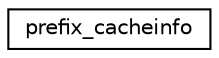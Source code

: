 digraph G
{
  edge [fontname="Helvetica",fontsize="10",labelfontname="Helvetica",labelfontsize="10"];
  node [fontname="Helvetica",fontsize="10",shape=record];
  rankdir="LR";
  Node1 [label="prefix_cacheinfo",height=0.2,width=0.4,color="black", fillcolor="white", style="filled",URL="$structprefix__cacheinfo.html"];
}
